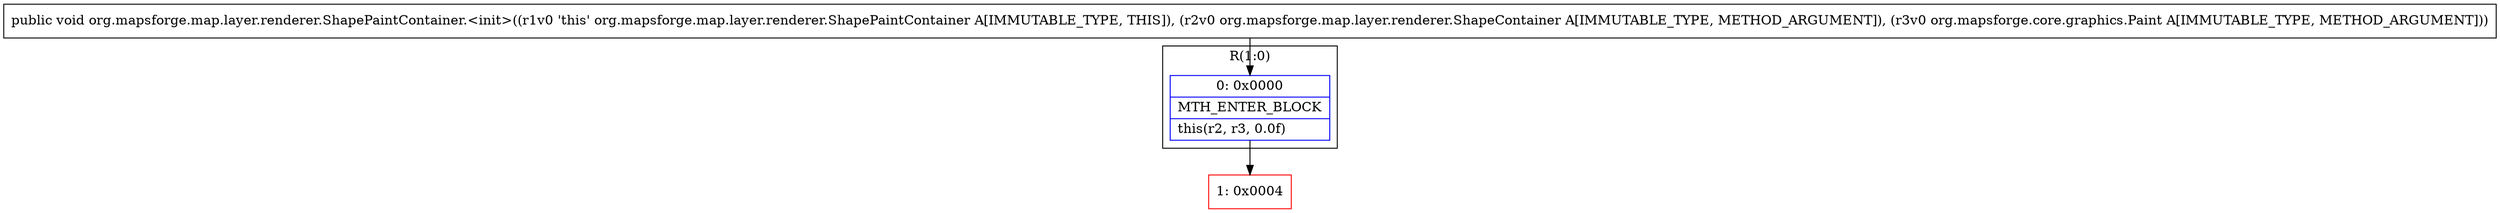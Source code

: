 digraph "CFG fororg.mapsforge.map.layer.renderer.ShapePaintContainer.\<init\>(Lorg\/mapsforge\/map\/layer\/renderer\/ShapeContainer;Lorg\/mapsforge\/core\/graphics\/Paint;)V" {
subgraph cluster_Region_1962645361 {
label = "R(1:0)";
node [shape=record,color=blue];
Node_0 [shape=record,label="{0\:\ 0x0000|MTH_ENTER_BLOCK\l|this(r2, r3, 0.0f)\l}"];
}
Node_1 [shape=record,color=red,label="{1\:\ 0x0004}"];
MethodNode[shape=record,label="{public void org.mapsforge.map.layer.renderer.ShapePaintContainer.\<init\>((r1v0 'this' org.mapsforge.map.layer.renderer.ShapePaintContainer A[IMMUTABLE_TYPE, THIS]), (r2v0 org.mapsforge.map.layer.renderer.ShapeContainer A[IMMUTABLE_TYPE, METHOD_ARGUMENT]), (r3v0 org.mapsforge.core.graphics.Paint A[IMMUTABLE_TYPE, METHOD_ARGUMENT])) }"];
MethodNode -> Node_0;
Node_0 -> Node_1;
}

